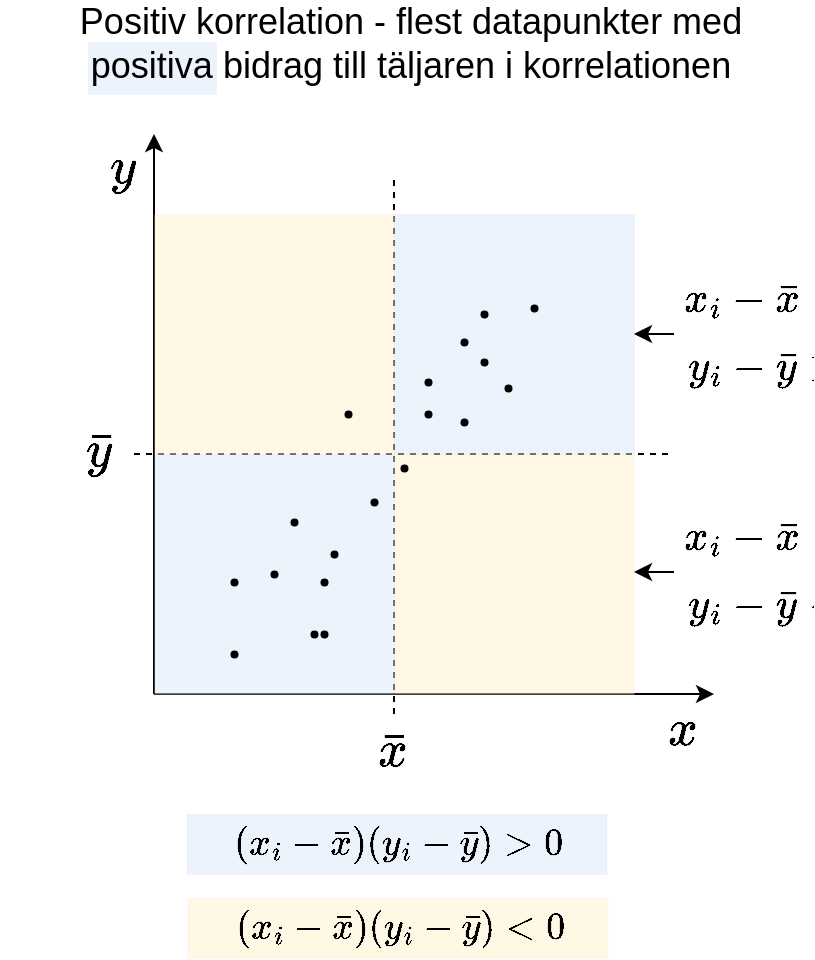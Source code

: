 <mxfile version="20.5.1" type="device"><diagram id="pF2S5pblwKFVp_8hEQr3" name="Page-1"><mxGraphModel dx="1422" dy="760" grid="1" gridSize="10" guides="1" tooltips="1" connect="1" arrows="1" fold="1" page="1" pageScale="1" pageWidth="850" pageHeight="1100" math="1" shadow="0"><root><mxCell id="0"/><mxCell id="1" parent="0"/><mxCell id="SK84ZUv1q3j4liuCZT-6-64" value="" style="rounded=0;whiteSpace=wrap;html=1;strokeWidth=0;fillColor=#dae8fc;strokeColor=#6c8ebf;opacity=50;direction=south;gradientDirection=radial;" vertex="1" parent="1"><mxGeometry x="220" y="144" width="64" height="26" as="geometry"/></mxCell><mxCell id="SK84ZUv1q3j4liuCZT-6-59" value="" style="rounded=0;whiteSpace=wrap;html=1;strokeWidth=0;fillColor=#dae8fc;strokeColor=#6c8ebf;opacity=50;direction=south;gradientDirection=radial;" vertex="1" parent="1"><mxGeometry x="269.25" y="530" width="210" height="30" as="geometry"/></mxCell><mxCell id="SK84ZUv1q3j4liuCZT-6-60" value="$$(x_i-\bar x)(y_i-\bar y)&amp;gt;0$$" style="text;html=1;strokeColor=none;fillColor=none;align=center;verticalAlign=middle;whiteSpace=wrap;rounded=0;strokeWidth=0;fontSize=16;" vertex="1" parent="1"><mxGeometry x="176.5" y="530" width="397" height="30" as="geometry"/></mxCell><mxCell id="SK84ZUv1q3j4liuCZT-6-1" value="" style="endArrow=classic;html=1;rounded=0;" edge="1" parent="1"><mxGeometry width="50" height="50" relative="1" as="geometry"><mxPoint x="253" y="470" as="sourcePoint"/><mxPoint x="253" y="190" as="targetPoint"/></mxGeometry></mxCell><mxCell id="SK84ZUv1q3j4liuCZT-6-2" value="" style="endArrow=classic;html=1;rounded=0;" edge="1" parent="1"><mxGeometry width="50" height="50" relative="1" as="geometry"><mxPoint x="253" y="470" as="sourcePoint"/><mxPoint x="533" y="470" as="targetPoint"/></mxGeometry></mxCell><mxCell id="SK84ZUv1q3j4liuCZT-6-3" value="" style="endArrow=none;dashed=1;html=1;rounded=0;" edge="1" parent="1"><mxGeometry width="50" height="50" relative="1" as="geometry"><mxPoint x="243" y="350" as="sourcePoint"/><mxPoint x="513" y="350" as="targetPoint"/></mxGeometry></mxCell><mxCell id="SK84ZUv1q3j4liuCZT-6-4" value="" style="endArrow=none;dashed=1;html=1;rounded=0;" edge="1" parent="1"><mxGeometry width="50" height="50" relative="1" as="geometry"><mxPoint x="373" y="480" as="sourcePoint"/><mxPoint x="373" y="210" as="targetPoint"/></mxGeometry></mxCell><mxCell id="SK84ZUv1q3j4liuCZT-6-8" value="" style="rounded=0;whiteSpace=wrap;html=1;strokeWidth=0;fillColor=#fff2cc;strokeColor=#d6b656;opacity=50;direction=south;gradientColor=none;gradientDirection=radial;" vertex="1" parent="1"><mxGeometry x="253" y="230" width="120" height="120" as="geometry"/></mxCell><mxCell id="SK84ZUv1q3j4liuCZT-6-12" value="" style="rounded=0;whiteSpace=wrap;html=1;strokeWidth=0;fillColor=#dae8fc;strokeColor=#6c8ebf;opacity=50;direction=south;gradientDirection=radial;" vertex="1" parent="1"><mxGeometry x="253" y="350" width="120" height="120" as="geometry"/></mxCell><mxCell id="SK84ZUv1q3j4liuCZT-6-15" value="" style="rounded=0;whiteSpace=wrap;html=1;strokeWidth=0;fillColor=#dae8fc;strokeColor=#6c8ebf;opacity=50;direction=south;gradientDirection=radial;" vertex="1" parent="1"><mxGeometry x="373" y="230" width="120" height="120" as="geometry"/></mxCell><mxCell id="SK84ZUv1q3j4liuCZT-6-16" value="" style="rounded=0;whiteSpace=wrap;html=1;strokeWidth=0;fillColor=#fff2cc;strokeColor=#d6b656;opacity=50;direction=south;gradientColor=none;gradientDirection=radial;" vertex="1" parent="1"><mxGeometry x="373" y="350" width="120" height="120" as="geometry"/></mxCell><mxCell id="SK84ZUv1q3j4liuCZT-6-17" value="$$x$$" style="text;html=1;strokeColor=none;fillColor=none;align=center;verticalAlign=middle;whiteSpace=wrap;rounded=0;strokeWidth=0;opacity=50;fontSize=22;" vertex="1" parent="1"><mxGeometry x="503" y="473" width="30" height="30" as="geometry"/></mxCell><mxCell id="SK84ZUv1q3j4liuCZT-6-18" value="$$y$$" style="text;html=1;strokeColor=none;fillColor=none;align=center;verticalAlign=middle;whiteSpace=wrap;rounded=0;strokeWidth=0;opacity=50;fontSize=22;" vertex="1" parent="1"><mxGeometry x="222" y="192" width="30" height="30" as="geometry"/></mxCell><mxCell id="SK84ZUv1q3j4liuCZT-6-19" value="$$\bar x$$" style="text;html=1;strokeColor=none;fillColor=none;align=center;verticalAlign=middle;whiteSpace=wrap;rounded=0;strokeWidth=0;opacity=50;fontSize=22;" vertex="1" parent="1"><mxGeometry x="358" y="484" width="30" height="30" as="geometry"/></mxCell><mxCell id="SK84ZUv1q3j4liuCZT-6-20" value="$$\bar y$$" style="text;html=1;strokeColor=none;fillColor=none;align=center;verticalAlign=middle;whiteSpace=wrap;rounded=0;strokeWidth=0;opacity=50;fontSize=22;" vertex="1" parent="1"><mxGeometry x="210" y="334" width="30" height="30" as="geometry"/></mxCell><mxCell id="SK84ZUv1q3j4liuCZT-6-26" value="" style="shape=waypoint;sketch=0;fillStyle=solid;size=6;pointerEvents=1;points=[];fillColor=none;resizable=0;rotatable=0;perimeter=centerPerimeter;snapToPoint=1;strokeWidth=0;fontSize=26;" vertex="1" parent="1"><mxGeometry x="388" y="314" width="40" height="40" as="geometry"/></mxCell><mxCell id="SK84ZUv1q3j4liuCZT-6-27" value="" style="shape=waypoint;sketch=0;fillStyle=solid;size=6;pointerEvents=1;points=[];fillColor=none;resizable=0;rotatable=0;perimeter=centerPerimeter;snapToPoint=1;strokeWidth=0;fontSize=26;" vertex="1" parent="1"><mxGeometry x="388" y="274" width="40" height="40" as="geometry"/></mxCell><mxCell id="SK84ZUv1q3j4liuCZT-6-28" value="" style="shape=waypoint;sketch=0;fillStyle=solid;size=6;pointerEvents=1;points=[];fillColor=none;resizable=0;rotatable=0;perimeter=centerPerimeter;snapToPoint=1;strokeWidth=0;fontSize=26;" vertex="1" parent="1"><mxGeometry x="398" y="284" width="40" height="40" as="geometry"/></mxCell><mxCell id="SK84ZUv1q3j4liuCZT-6-29" value="" style="shape=waypoint;sketch=0;fillStyle=solid;size=6;pointerEvents=1;points=[];fillColor=none;resizable=0;rotatable=0;perimeter=centerPerimeter;snapToPoint=1;strokeWidth=0;fontSize=26;" vertex="1" parent="1"><mxGeometry x="410" y="297" width="40" height="40" as="geometry"/></mxCell><mxCell id="SK84ZUv1q3j4liuCZT-6-30" value="" style="shape=waypoint;sketch=0;fillStyle=solid;size=6;pointerEvents=1;points=[];fillColor=none;resizable=0;rotatable=0;perimeter=centerPerimeter;snapToPoint=1;strokeWidth=0;fontSize=26;" vertex="1" parent="1"><mxGeometry x="370" y="294" width="40" height="40" as="geometry"/></mxCell><mxCell id="SK84ZUv1q3j4liuCZT-6-31" value="" style="shape=waypoint;sketch=0;fillStyle=solid;size=6;pointerEvents=1;points=[];fillColor=none;resizable=0;rotatable=0;perimeter=centerPerimeter;snapToPoint=1;strokeWidth=0;fontSize=26;" vertex="1" parent="1"><mxGeometry x="423" y="257" width="40" height="40" as="geometry"/></mxCell><mxCell id="SK84ZUv1q3j4liuCZT-6-32" value="" style="shape=waypoint;sketch=0;fillStyle=solid;size=6;pointerEvents=1;points=[];fillColor=none;resizable=0;rotatable=0;perimeter=centerPerimeter;snapToPoint=1;strokeWidth=0;fontSize=26;" vertex="1" parent="1"><mxGeometry x="358" y="337" width="40" height="40" as="geometry"/></mxCell><mxCell id="SK84ZUv1q3j4liuCZT-6-33" value="" style="shape=waypoint;sketch=0;fillStyle=solid;size=6;pointerEvents=1;points=[];fillColor=none;resizable=0;rotatable=0;perimeter=centerPerimeter;snapToPoint=1;strokeWidth=0;fontSize=26;" vertex="1" parent="1"><mxGeometry x="330" y="310" width="40" height="40" as="geometry"/></mxCell><mxCell id="SK84ZUv1q3j4liuCZT-6-34" value="" style="shape=waypoint;sketch=0;fillStyle=solid;size=6;pointerEvents=1;points=[];fillColor=none;resizable=0;rotatable=0;perimeter=centerPerimeter;snapToPoint=1;strokeWidth=0;fontSize=26;" vertex="1" parent="1"><mxGeometry x="370" y="310" width="40" height="40" as="geometry"/></mxCell><mxCell id="SK84ZUv1q3j4liuCZT-6-35" value="" style="shape=waypoint;sketch=0;fillStyle=solid;size=6;pointerEvents=1;points=[];fillColor=none;resizable=0;rotatable=0;perimeter=centerPerimeter;snapToPoint=1;strokeWidth=0;fontSize=26;" vertex="1" parent="1"><mxGeometry x="343" y="354" width="40" height="40" as="geometry"/></mxCell><mxCell id="SK84ZUv1q3j4liuCZT-6-36" value="" style="shape=waypoint;sketch=0;fillStyle=solid;size=6;pointerEvents=1;points=[];fillColor=none;resizable=0;rotatable=0;perimeter=centerPerimeter;snapToPoint=1;strokeWidth=0;fontSize=26;" vertex="1" parent="1"><mxGeometry x="293" y="390" width="40" height="40" as="geometry"/></mxCell><mxCell id="SK84ZUv1q3j4liuCZT-6-37" value="" style="shape=waypoint;sketch=0;fillStyle=solid;size=6;pointerEvents=1;points=[];fillColor=none;resizable=0;rotatable=0;perimeter=centerPerimeter;snapToPoint=1;strokeWidth=0;fontSize=26;" vertex="1" parent="1"><mxGeometry x="303" y="364" width="40" height="40" as="geometry"/></mxCell><mxCell id="SK84ZUv1q3j4liuCZT-6-38" value="" style="shape=waypoint;sketch=0;fillStyle=solid;size=6;pointerEvents=1;points=[];fillColor=none;resizable=0;rotatable=0;perimeter=centerPerimeter;snapToPoint=1;strokeWidth=0;fontSize=26;" vertex="1" parent="1"><mxGeometry x="318" y="420" width="40" height="40" as="geometry"/></mxCell><mxCell id="SK84ZUv1q3j4liuCZT-6-39" value="" style="shape=waypoint;sketch=0;fillStyle=solid;size=6;pointerEvents=1;points=[];fillColor=none;resizable=0;rotatable=0;perimeter=centerPerimeter;snapToPoint=1;strokeWidth=0;fontSize=26;" vertex="1" parent="1"><mxGeometry x="318" y="394" width="40" height="40" as="geometry"/></mxCell><mxCell id="SK84ZUv1q3j4liuCZT-6-40" value="" style="shape=waypoint;sketch=0;fillStyle=solid;size=6;pointerEvents=1;points=[];fillColor=none;resizable=0;rotatable=0;perimeter=centerPerimeter;snapToPoint=1;strokeWidth=0;fontSize=26;" vertex="1" parent="1"><mxGeometry x="273" y="430" width="40" height="40" as="geometry"/></mxCell><mxCell id="SK84ZUv1q3j4liuCZT-6-41" value="" style="shape=waypoint;sketch=0;fillStyle=solid;size=6;pointerEvents=1;points=[];fillColor=none;resizable=0;rotatable=0;perimeter=centerPerimeter;snapToPoint=1;strokeWidth=0;fontSize=26;" vertex="1" parent="1"><mxGeometry x="273" y="394" width="40" height="40" as="geometry"/></mxCell><mxCell id="SK84ZUv1q3j4liuCZT-6-42" value="" style="shape=waypoint;sketch=0;fillStyle=solid;size=6;pointerEvents=1;points=[];fillColor=none;resizable=0;rotatable=0;perimeter=centerPerimeter;snapToPoint=1;strokeWidth=0;fontSize=26;" vertex="1" parent="1"><mxGeometry x="313" y="420" width="40" height="40" as="geometry"/></mxCell><mxCell id="SK84ZUv1q3j4liuCZT-6-43" value="" style="shape=waypoint;sketch=0;fillStyle=solid;size=6;pointerEvents=1;points=[];fillColor=none;resizable=0;rotatable=0;perimeter=centerPerimeter;snapToPoint=1;strokeWidth=0;fontSize=26;" vertex="1" parent="1"><mxGeometry x="398" y="260" width="40" height="40" as="geometry"/></mxCell><mxCell id="SK84ZUv1q3j4liuCZT-6-44" value="" style="shape=waypoint;sketch=0;fillStyle=solid;size=6;pointerEvents=1;points=[];fillColor=none;resizable=0;rotatable=0;perimeter=centerPerimeter;snapToPoint=1;strokeWidth=0;fontSize=26;" vertex="1" parent="1"><mxGeometry x="323" y="380" width="40" height="40" as="geometry"/></mxCell><mxCell id="SK84ZUv1q3j4liuCZT-6-45" value="$$&amp;nbsp; y_i-\bar y &amp;gt;0&amp;nbsp;&lt;br style=&quot;font-size: 18px;&quot;&gt;$$" style="text;html=1;strokeColor=none;fillColor=none;align=center;verticalAlign=middle;whiteSpace=wrap;rounded=0;strokeWidth=0;opacity=50;fontSize=18;" vertex="1" parent="1"><mxGeometry x="552" y="292" width="30" height="30" as="geometry"/></mxCell><mxCell id="SK84ZUv1q3j4liuCZT-6-48" value="$$&amp;nbsp; x_i-\bar x &amp;gt;0&amp;nbsp;&lt;br style=&quot;font-size: 18px;&quot;&gt;$$" style="text;html=1;strokeColor=none;fillColor=none;align=center;verticalAlign=middle;whiteSpace=wrap;rounded=0;strokeWidth=0;opacity=50;fontSize=18;" vertex="1" parent="1"><mxGeometry x="552" y="258" width="30" height="30" as="geometry"/></mxCell><mxCell id="SK84ZUv1q3j4liuCZT-6-51" value="" style="endArrow=classic;html=1;rounded=0;fontSize=18;startSize=6;endSize=6;" edge="1" parent="1" target="SK84ZUv1q3j4liuCZT-6-15"><mxGeometry width="50" height="50" relative="1" as="geometry"><mxPoint x="513" y="290" as="sourcePoint"/><mxPoint x="463" y="280" as="targetPoint"/></mxGeometry></mxCell><mxCell id="SK84ZUv1q3j4liuCZT-6-55" value="$$&amp;nbsp; y_i-\bar y &amp;lt;0&amp;nbsp;&lt;br style=&quot;font-size: 18px;&quot;&gt;$$" style="text;html=1;strokeColor=none;fillColor=none;align=center;verticalAlign=middle;whiteSpace=wrap;rounded=0;strokeWidth=0;opacity=50;fontSize=18;" vertex="1" parent="1"><mxGeometry x="552" y="411" width="30" height="30" as="geometry"/></mxCell><mxCell id="SK84ZUv1q3j4liuCZT-6-56" value="$$&amp;nbsp; x_i-\bar x &amp;gt;0&amp;nbsp;&lt;br style=&quot;font-size: 18px;&quot;&gt;$$" style="text;html=1;strokeColor=none;fillColor=none;align=center;verticalAlign=middle;whiteSpace=wrap;rounded=0;strokeWidth=0;opacity=50;fontSize=18;" vertex="1" parent="1"><mxGeometry x="552" y="377" width="30" height="30" as="geometry"/></mxCell><mxCell id="SK84ZUv1q3j4liuCZT-6-57" value="" style="endArrow=classic;html=1;rounded=0;fontSize=18;startSize=6;endSize=6;" edge="1" parent="1"><mxGeometry width="50" height="50" relative="1" as="geometry"><mxPoint x="513" y="409" as="sourcePoint"/><mxPoint x="493" y="409" as="targetPoint"/></mxGeometry></mxCell><mxCell id="SK84ZUv1q3j4liuCZT-6-58" value="Positiv korrelation - flest datapunkter med positiva bidrag till täljaren i korrelationen" style="text;html=1;strokeColor=none;fillColor=none;align=center;verticalAlign=middle;whiteSpace=wrap;rounded=0;strokeWidth=0;fontSize=18;" vertex="1" parent="1"><mxGeometry x="189.5" y="130" width="383" height="30" as="geometry"/></mxCell><mxCell id="SK84ZUv1q3j4liuCZT-6-61" value="" style="rounded=0;whiteSpace=wrap;html=1;strokeWidth=0;fillColor=#fff2cc;strokeColor=#d6b656;opacity=50;direction=south;gradientColor=none;gradientDirection=radial;" vertex="1" parent="1"><mxGeometry x="269.75" y="572" width="210" height="30" as="geometry"/></mxCell><mxCell id="SK84ZUv1q3j4liuCZT-6-62" value="$$(x_i-\bar x)(y_i-\bar y)&amp;lt;0$$" style="text;html=1;strokeColor=none;fillColor=none;align=center;verticalAlign=middle;whiteSpace=wrap;rounded=0;strokeWidth=0;fontSize=16;" vertex="1" parent="1"><mxGeometry x="177.5" y="572" width="397" height="30" as="geometry"/></mxCell></root></mxGraphModel></diagram></mxfile>